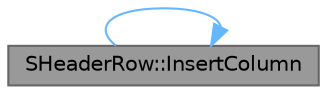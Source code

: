 digraph "SHeaderRow::InsertColumn"
{
 // INTERACTIVE_SVG=YES
 // LATEX_PDF_SIZE
  bgcolor="transparent";
  edge [fontname=Helvetica,fontsize=10,labelfontname=Helvetica,labelfontsize=10];
  node [fontname=Helvetica,fontsize=10,shape=box,height=0.2,width=0.4];
  rankdir="LR";
  Node1 [id="Node000001",label="SHeaderRow::InsertColumn",height=0.2,width=0.4,color="gray40", fillcolor="grey60", style="filled", fontcolor="black",tooltip="Inserts a column at the specified index in the header."];
  Node1 -> Node1 [id="edge1_Node000001_Node000001",color="steelblue1",style="solid",tooltip=" "];
}
